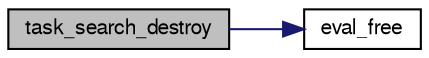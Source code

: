 digraph "task_search_destroy"
{
 // LATEX_PDF_SIZE
  bgcolor="transparent";
  edge [fontname="FreeSans",fontsize="10",labelfontname="FreeSans",labelfontsize="10"];
  node [fontname="FreeSans",fontsize="10",shape=record];
  rankdir="LR";
  Node1 [label="task_search_destroy",height=0.2,width=0.4,color="black", fillcolor="grey75", style="filled", fontcolor="black",tooltip="Free a search structure of a task."];
  Node1 -> Node2 [color="midnightblue",fontsize="10",style="solid",fontname="FreeSans"];
  Node2 [label="eval_free",height=0.2,width=0.4,color="black",URL="$eval_8c.html#a0d216a5fcecd600abd20798da218f730",tooltip="Free resources used by the evaluation function."];
}

